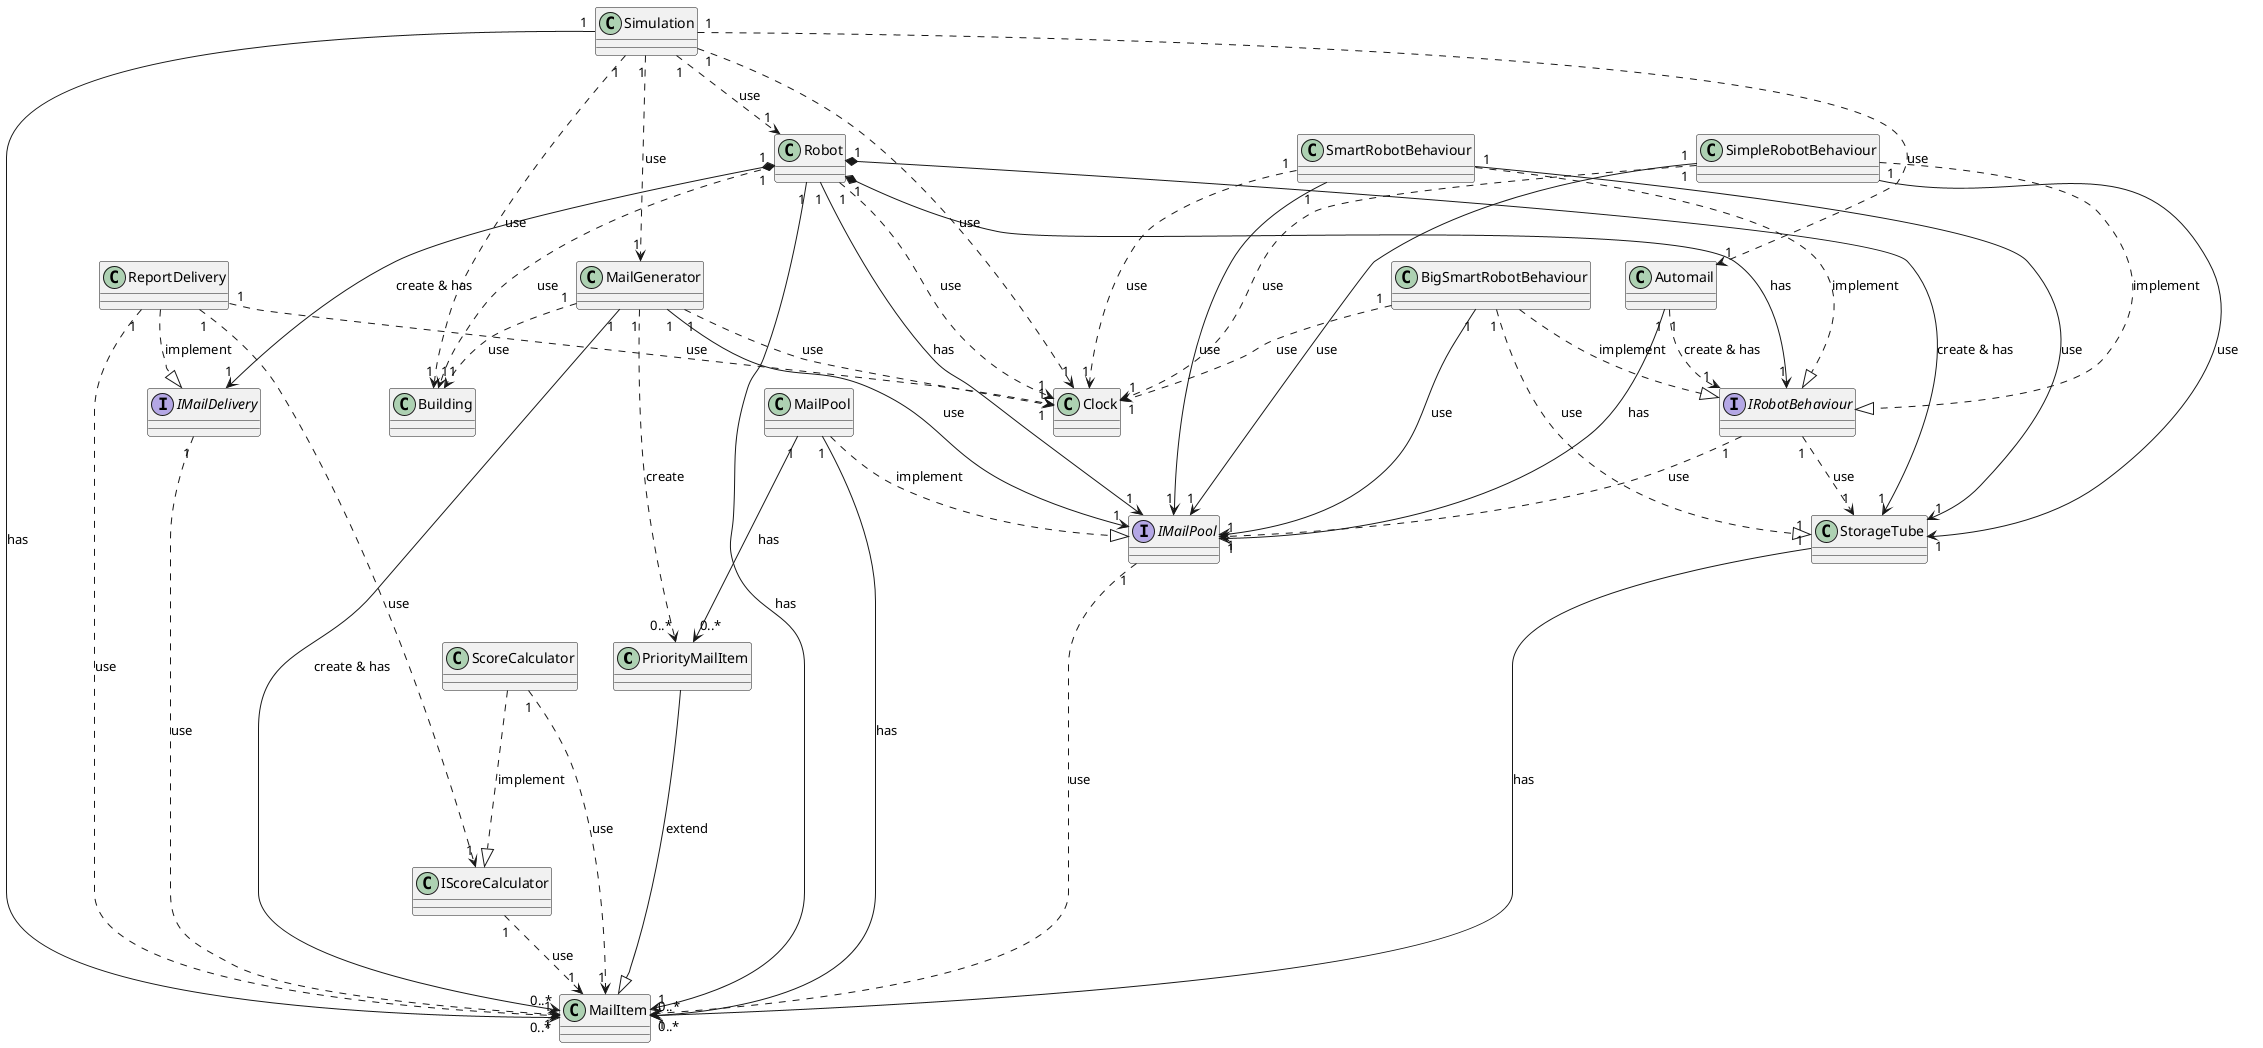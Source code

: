 @startuml

class PriorityMailItem
class StorageTube
class MailItem
class MailGenerator
interface IMailDelivery
class ReportDelivery
interface IMailPool
class MailPool
interface IRobotBehaviour
class SimpleRobotBehaviour
class SmartRobotBehaviour
class BigSmartRobotBehaviour
class Simulation
class Robot
class Automail
class ScoreCalculator
class ScoreCalculator
class Building
class Clock

PriorityMailItem ---|> MailItem: extend
ReportDelivery ..|> IMailDelivery: implement
ReportDelivery "1" ...> "1" MailItem: use
ReportDelivery "1" ..> "1" IScoreCalculator: use
IScoreCalculator "1" ..> "1" MailItem: use
ScoreCalculator ...|> IScoreCalculator: implement
ScoreCalculator "1" ...> "1" MailItem: use
IMailDelivery "1" ...> "1" MailItem: use
IMailPool "1" ..> "1" MailItem: use
Simulation "1" ---> "0..*" MailItem: has
Simulation "1" ..> "1" MailGenerator: use
Simulation "1" ..> "1" Robot: use
Simulation "1" ..> "1" Automail: use
Automail "1" --> "1" IMailPool: has
Automail "1" ..> "1" IRobotBehaviour: create & has
Robot "1" *---> "1" IRobotBehaviour: has
Robot "1" ----> "1" IMailPool: has
Robot "1" ---> "1" MailItem: has
Robot "1" *--> "1" StorageTube: create & has
Robot "1" *---> "1" IMailDelivery: create & has
IRobotBehaviour "1" ..> "1" IMailPool: use
IRobotBehaviour "1" ..> "1" StorageTube: use
SimpleRobotBehaviour ...|> IRobotBehaviour: implement
SmartRobotBehaviour ...|> IRobotBehaviour: implement
BigSmartRobotBehaviour ..|> IRobotBehaviour: implement
SimpleRobotBehaviour "1" ---> "1" StorageTube: use
SmartRobotBehaviour "1" ---> "1" StorageTube: use
BigSmartRobotBehaviour "1" ..|> "1" StorageTube: use
SimpleRobotBehaviour "1" ---> "1" IMailPool: use
SmartRobotBehaviour "1" ---> "1" IMailPool: use
BigSmartRobotBehaviour "1" ---> "1" IMailPool: use
MailGenerator "1" ---> "1" IMailPool: use
MailGenerator "1" ---> "0..*" MailItem: create & has
MailGenerator "1" ..> "0..*" PriorityMailItem: create
MailPool "1" ---> "0..*" PriorityMailItem: has
MailPool "1" ---> "0..*" MailItem: has
MailPool ..|> IMailPool: implement
StorageTube "1" -----> "0..*" MailItem: has

Simulation "1" ..> "1" Building: use
Robot "1" ..> "1" Building: use
MailGenerator "1" ..> "1" Building: use
MailGenerator "1" ..> "1" Clock: use
ReportDelivery "1" ..> "1" Clock: use
Robot "1" ..> "1" Clock: use
Simulation "1" ..> "1" Clock: use
SimpleRobotBehaviour "1" ..> "1" Clock: use
SmartRobotBehaviour "1" ..> "1" Clock: use
BigSmartRobotBehaviour "1" ..> "1" Clock: use










@enduml